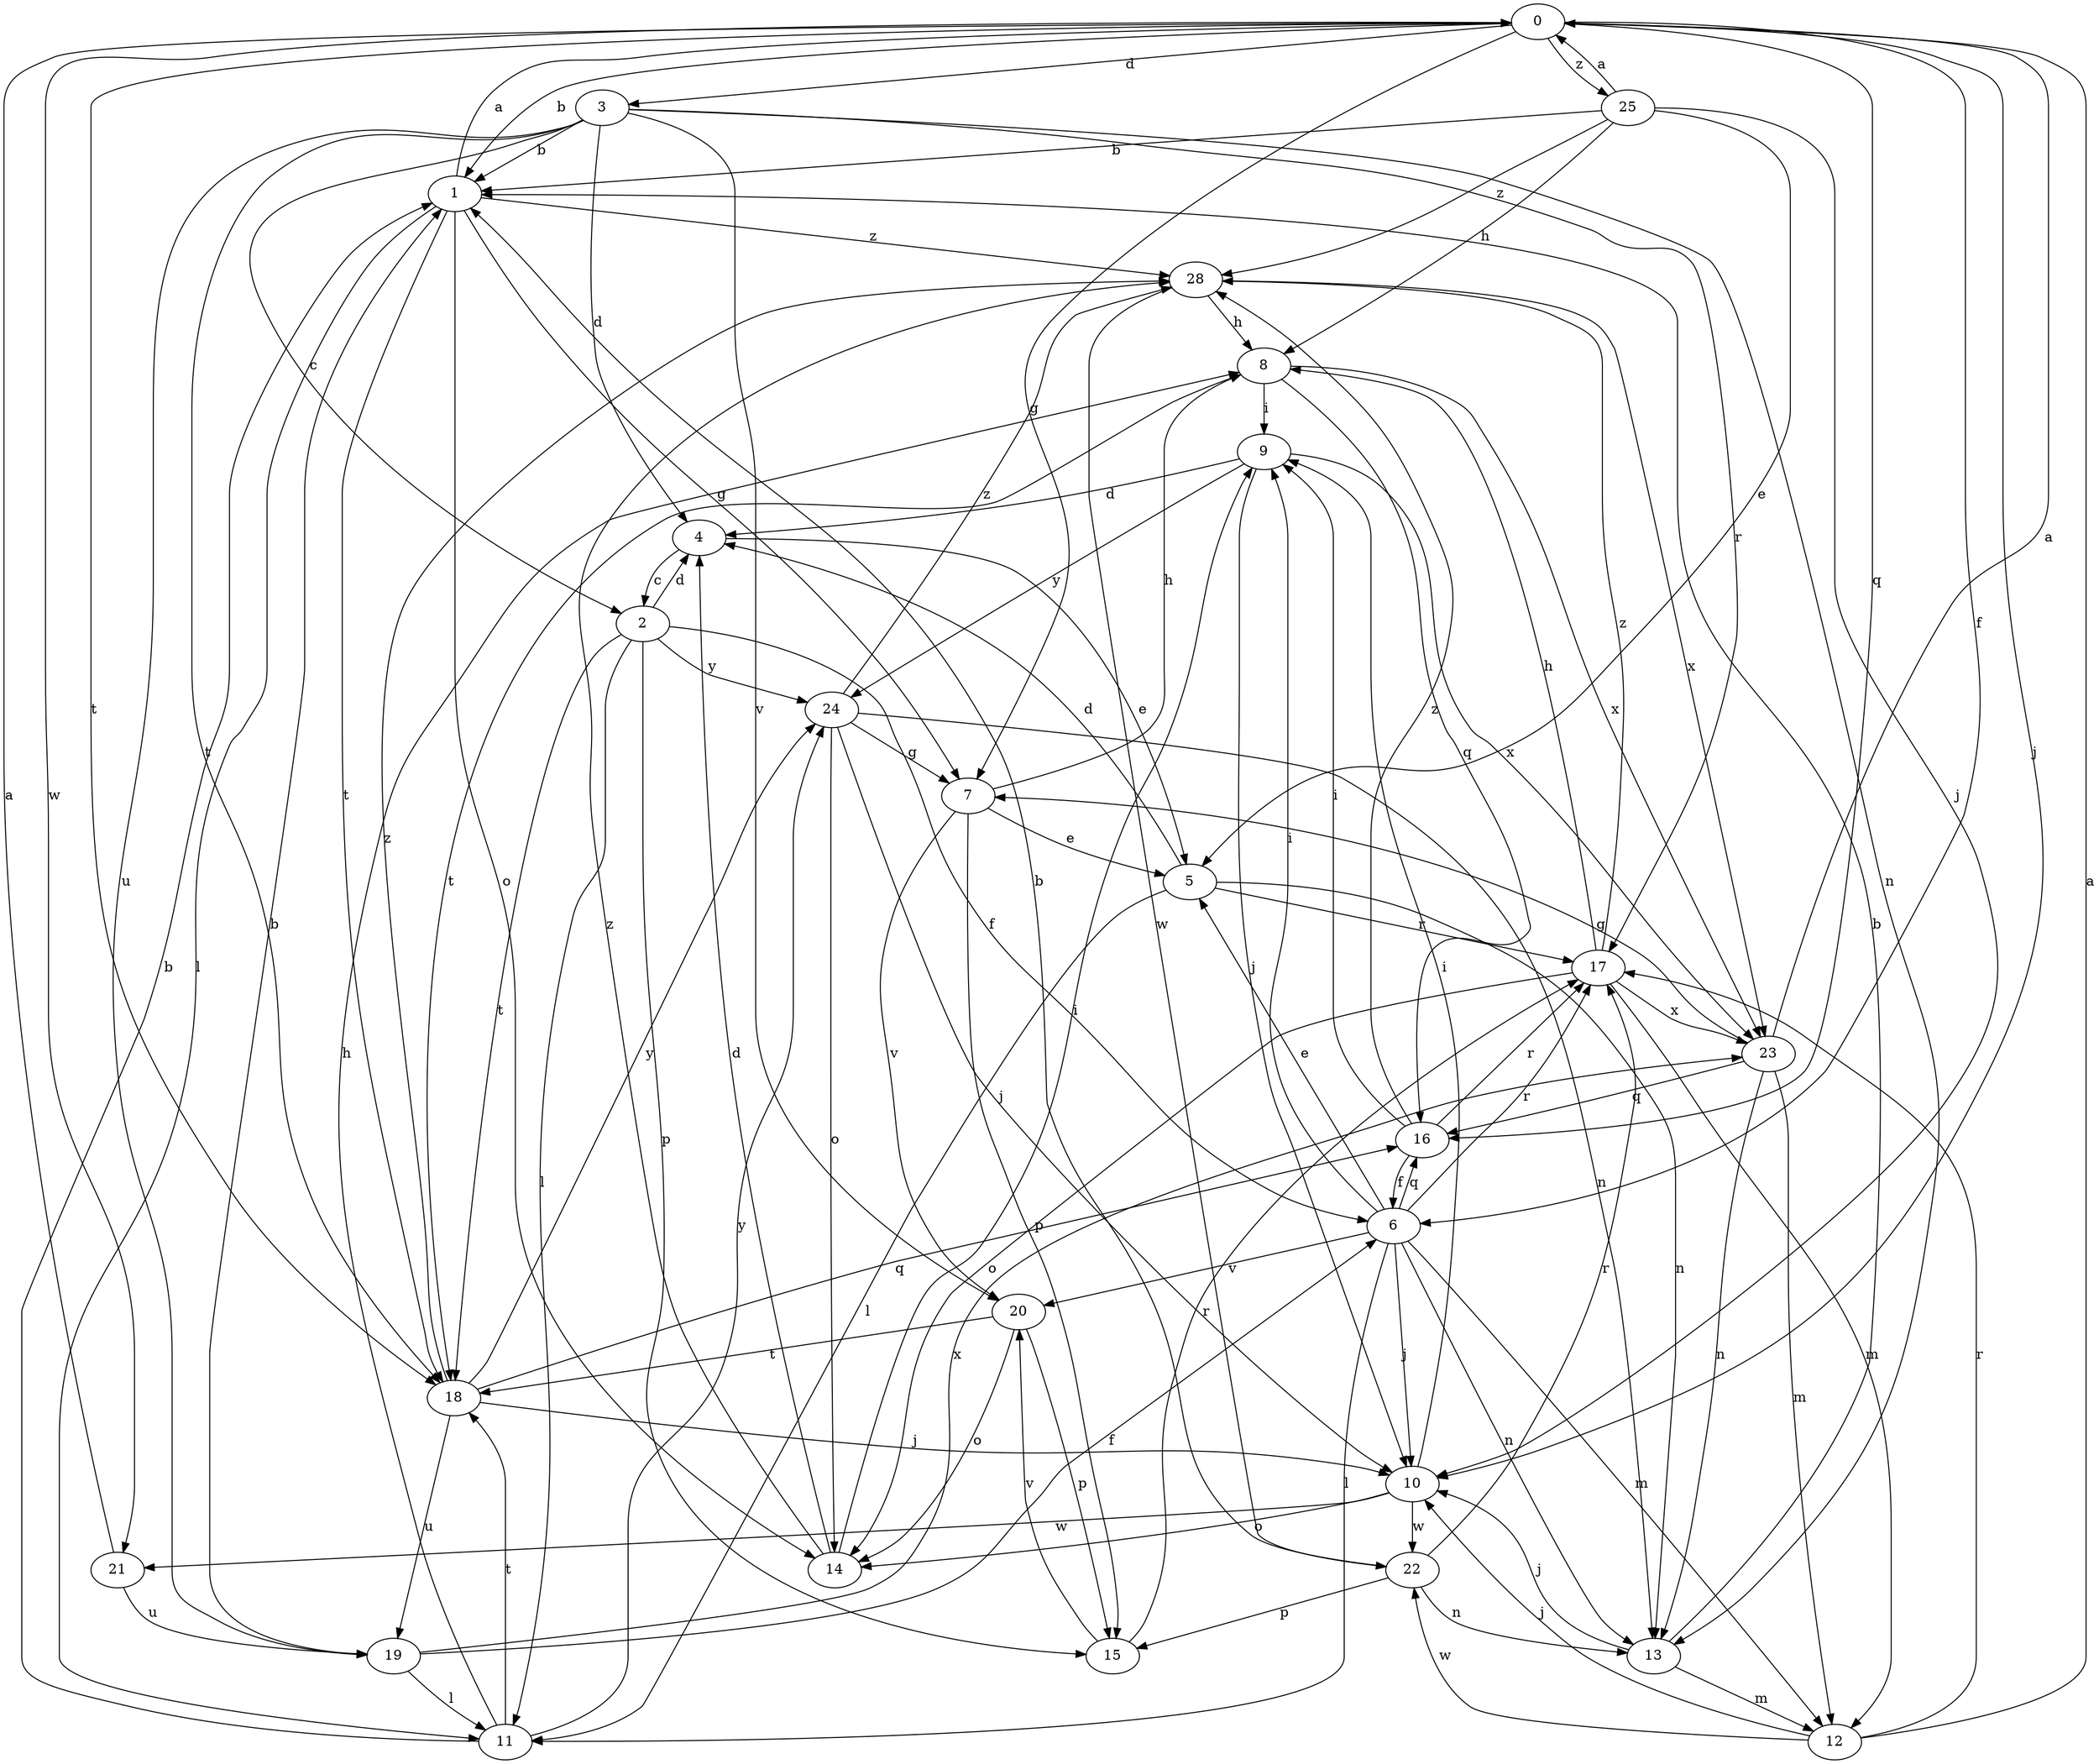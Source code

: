 strict digraph  {
0;
1;
2;
3;
4;
5;
6;
7;
8;
9;
10;
11;
12;
13;
14;
15;
16;
17;
18;
19;
20;
21;
22;
23;
24;
25;
28;
0 -> 1  [label=b];
0 -> 3  [label=d];
0 -> 6  [label=f];
0 -> 7  [label=g];
0 -> 10  [label=j];
0 -> 16  [label=q];
0 -> 18  [label=t];
0 -> 21  [label=w];
0 -> 25  [label=z];
1 -> 0  [label=a];
1 -> 7  [label=g];
1 -> 11  [label=l];
1 -> 14  [label=o];
1 -> 18  [label=t];
1 -> 28  [label=z];
2 -> 4  [label=d];
2 -> 6  [label=f];
2 -> 11  [label=l];
2 -> 15  [label=p];
2 -> 18  [label=t];
2 -> 24  [label=y];
3 -> 1  [label=b];
3 -> 2  [label=c];
3 -> 4  [label=d];
3 -> 13  [label=n];
3 -> 17  [label=r];
3 -> 18  [label=t];
3 -> 19  [label=u];
3 -> 20  [label=v];
4 -> 2  [label=c];
4 -> 5  [label=e];
5 -> 4  [label=d];
5 -> 11  [label=l];
5 -> 13  [label=n];
5 -> 17  [label=r];
6 -> 5  [label=e];
6 -> 9  [label=i];
6 -> 10  [label=j];
6 -> 11  [label=l];
6 -> 12  [label=m];
6 -> 13  [label=n];
6 -> 16  [label=q];
6 -> 17  [label=r];
6 -> 20  [label=v];
7 -> 5  [label=e];
7 -> 8  [label=h];
7 -> 15  [label=p];
7 -> 20  [label=v];
8 -> 9  [label=i];
8 -> 16  [label=q];
8 -> 18  [label=t];
8 -> 23  [label=x];
9 -> 4  [label=d];
9 -> 10  [label=j];
9 -> 23  [label=x];
9 -> 24  [label=y];
10 -> 9  [label=i];
10 -> 14  [label=o];
10 -> 21  [label=w];
10 -> 22  [label=w];
11 -> 1  [label=b];
11 -> 8  [label=h];
11 -> 18  [label=t];
11 -> 24  [label=y];
12 -> 0  [label=a];
12 -> 10  [label=j];
12 -> 17  [label=r];
12 -> 22  [label=w];
13 -> 1  [label=b];
13 -> 10  [label=j];
13 -> 12  [label=m];
14 -> 4  [label=d];
14 -> 9  [label=i];
14 -> 28  [label=z];
15 -> 17  [label=r];
15 -> 20  [label=v];
16 -> 6  [label=f];
16 -> 9  [label=i];
16 -> 17  [label=r];
16 -> 28  [label=z];
17 -> 8  [label=h];
17 -> 12  [label=m];
17 -> 14  [label=o];
17 -> 23  [label=x];
17 -> 28  [label=z];
18 -> 10  [label=j];
18 -> 16  [label=q];
18 -> 19  [label=u];
18 -> 24  [label=y];
18 -> 28  [label=z];
19 -> 1  [label=b];
19 -> 6  [label=f];
19 -> 11  [label=l];
19 -> 23  [label=x];
20 -> 14  [label=o];
20 -> 15  [label=p];
20 -> 18  [label=t];
21 -> 0  [label=a];
21 -> 19  [label=u];
22 -> 1  [label=b];
22 -> 13  [label=n];
22 -> 15  [label=p];
22 -> 17  [label=r];
23 -> 0  [label=a];
23 -> 7  [label=g];
23 -> 12  [label=m];
23 -> 13  [label=n];
23 -> 16  [label=q];
24 -> 7  [label=g];
24 -> 10  [label=j];
24 -> 13  [label=n];
24 -> 14  [label=o];
24 -> 28  [label=z];
25 -> 0  [label=a];
25 -> 1  [label=b];
25 -> 5  [label=e];
25 -> 8  [label=h];
25 -> 10  [label=j];
25 -> 28  [label=z];
28 -> 8  [label=h];
28 -> 22  [label=w];
28 -> 23  [label=x];
}
